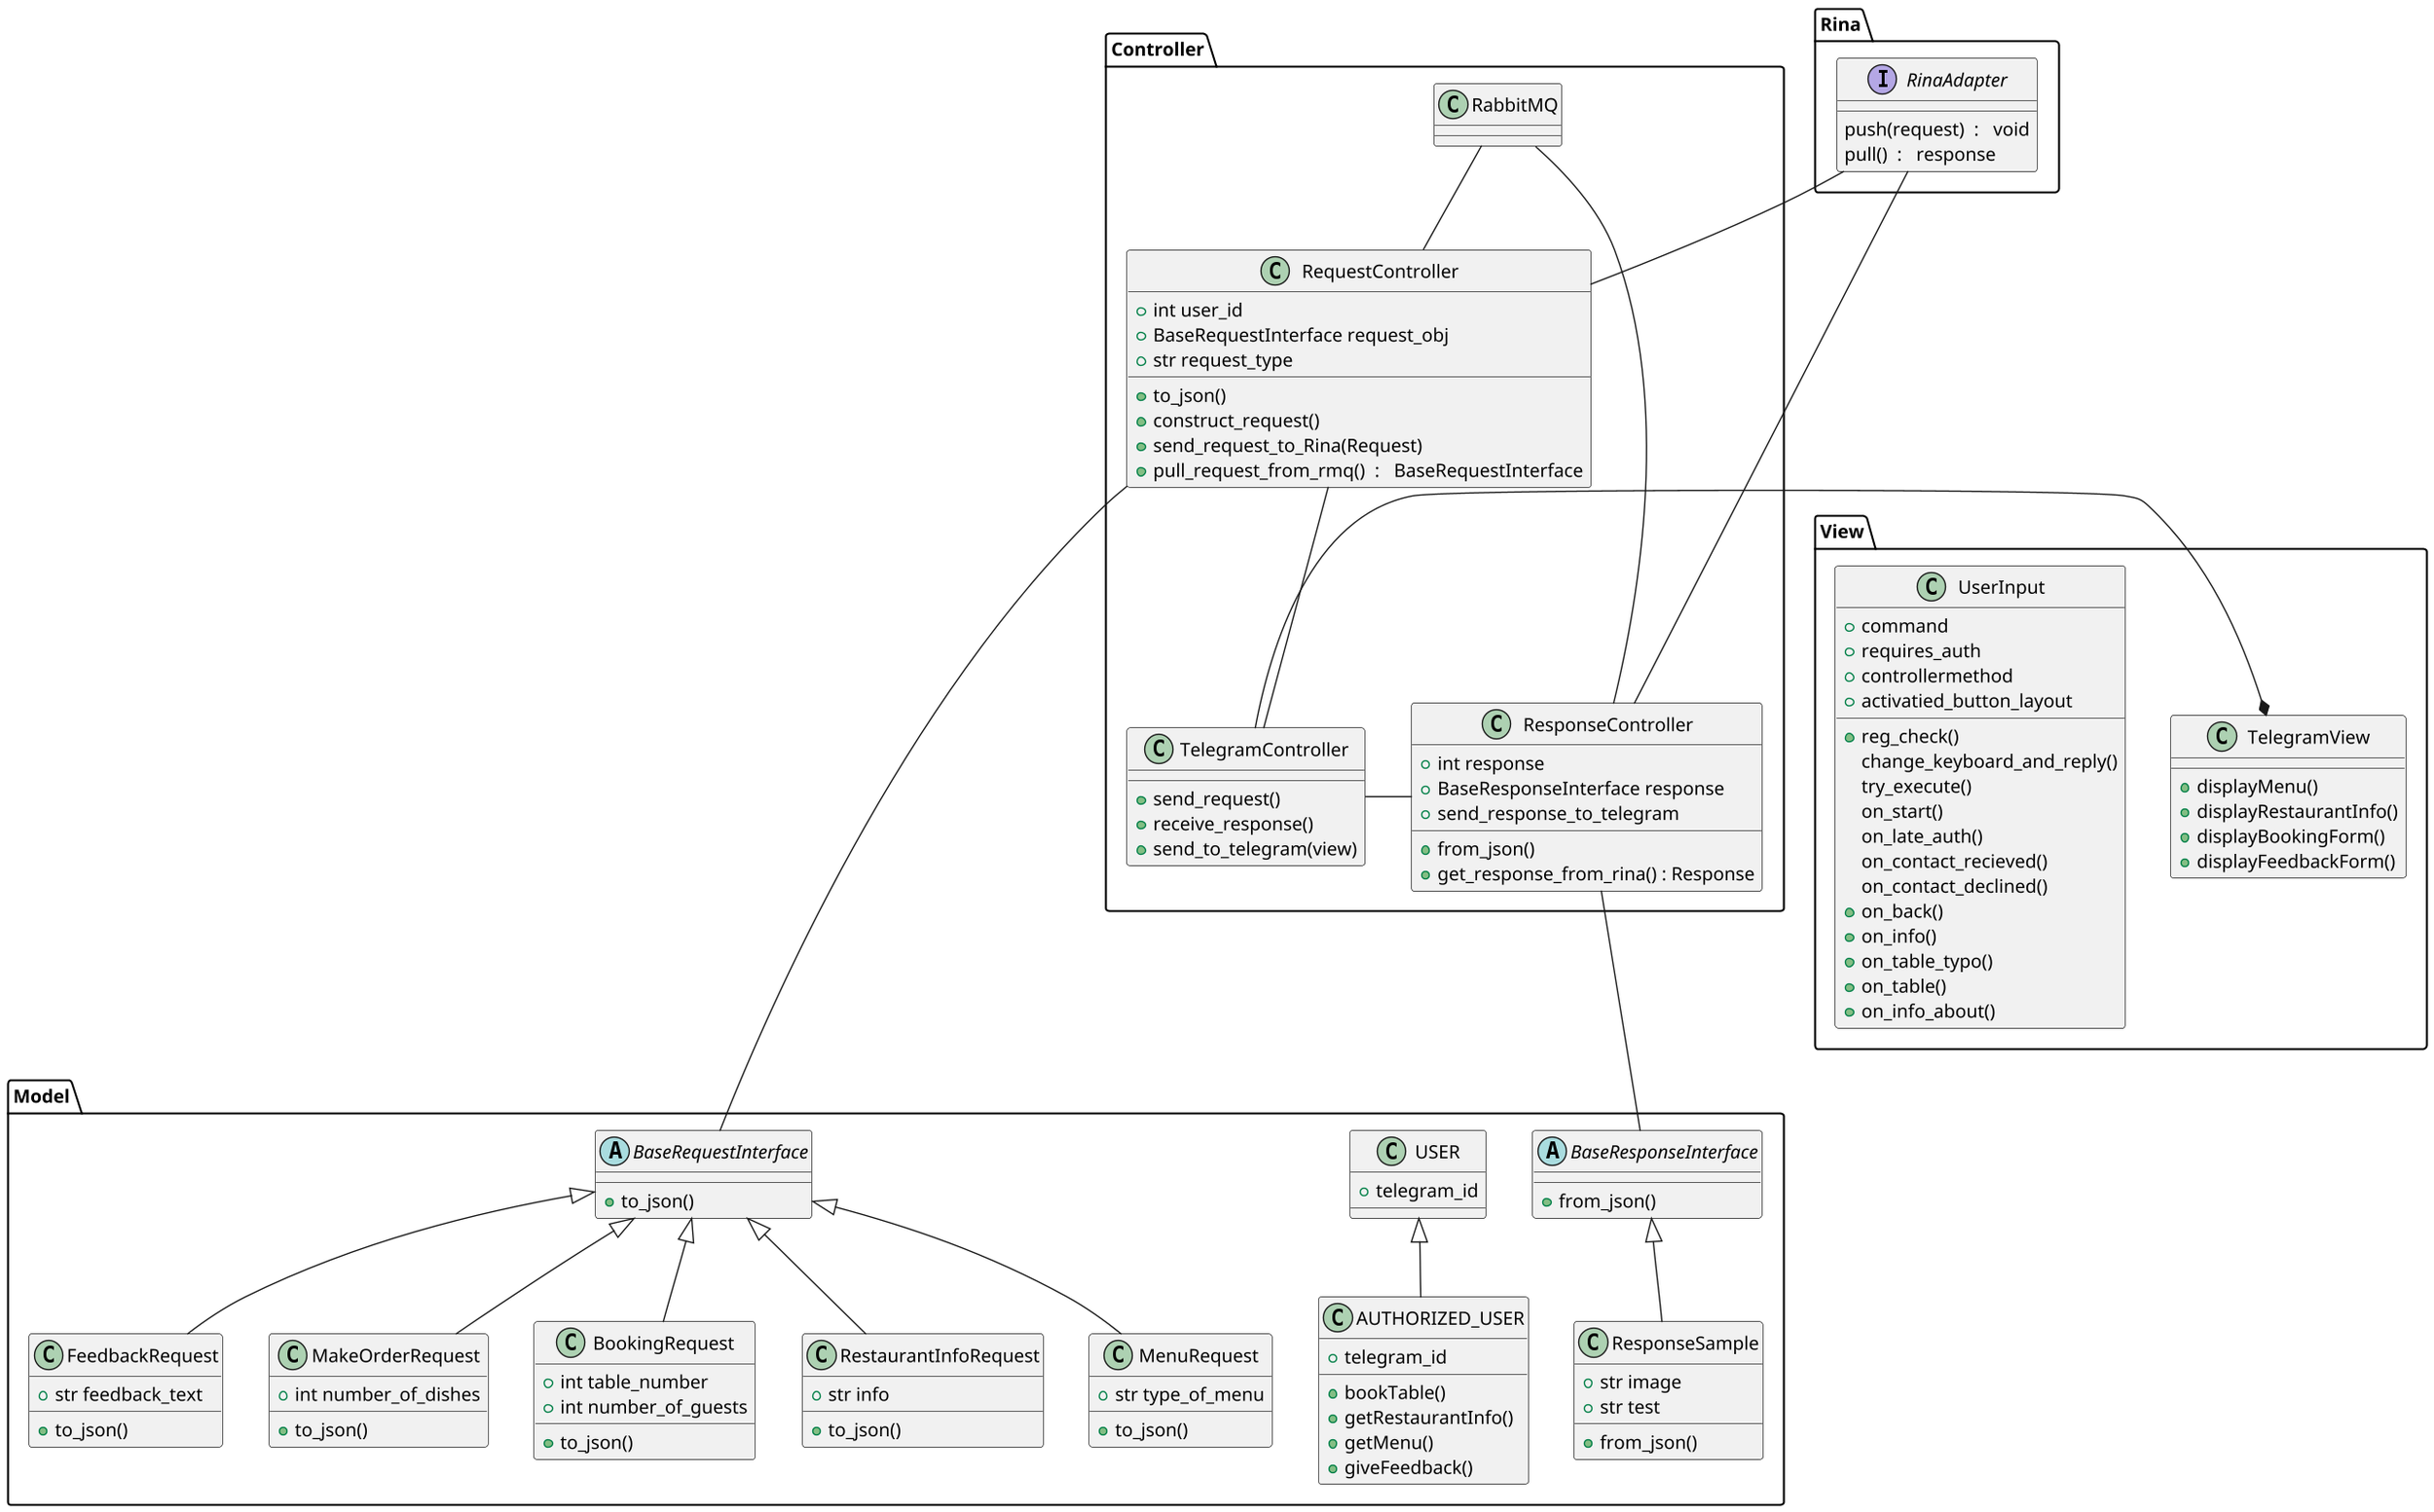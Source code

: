@startuml

scale  2048 width
scale  1600 height
package "Model" {

'class RabbitMQ{
'-Producer
'-Consumer
'}
class USER {
  +telegram_id
}

class AUTHORIZED_USER {
  +telegram_id
  +bookTable()
  +getRestaurantInfo()
  +getMenu()
  +giveFeedback()
}
  abstract class BaseResponseInterface{
+ from_json()
}
class ResponseSample{
+ str image
+ str test
+ from_json()
}

  abstract class BaseRequestInterface {
    + to_json()
  }
class MakeOrderRequest{
+ int number_of_dishes
+ to_json()
}

  class BookingRequest {

+ int table_number
+ int number_of_guests
+ to_json()
  }

  class RestaurantInfoRequest {
+ str info
+ to_json()
  }

  class MenuRequest {
+ str type_of_menu
+ to_json()
  }

  class FeedbackRequest {
+ str feedback_text
+ to_json()
  }


}

package "View" {
class UserInput{
+command
+requires_auth
+controllermethod
+activatied_button_layout
+reg_check()
change_keyboard_and_reply()
try_execute()
on_start()
on_late_auth()
on_contact_recieved()
on_contact_declined()
+on_back()
+on_info()
+on_table_typo()
+on_table()
+on_info_about()

}
  class TelegramView {
    +displayMenu()
    +displayRestaurantInfo()
    +displayBookingForm()
    +displayFeedbackForm()
  }
}

package Rina {
interface RinaAdapter{
push(request)  :   void
pull()  :   response
}

}
package "Controller" {

class RabbitMQ{
}
  class ResponseController{
'  +receive_response_from_rmq()
+ int response
+ BaseResponseInterface response
+ from_json()
  +get_response_from_rina() : Response
  +send_response_to_telegram
  }
  class RequestController{
  + int user_id
+ BaseRequestInterface request_obj
+ str request_type
+ to_json()
+ construct_request()
'  -request:Request
  +send_request_to_Rina(Request)
  +pull_request_from_rmq()  :   BaseRequestInterface
  }
  class TelegramController {

    +send_request()
    +receive_response()
    +send_to_telegram(view)
  }
}
BaseRequestInterface <|-- BookingRequest
BaseRequestInterface <|-- MakeOrderRequest

BaseRequestInterface <|-- RestaurantInfoRequest
BaseRequestInterface <|-- MenuRequest
BaseRequestInterface <|-- FeedbackRequest
BaseResponseInterface <|-- ResponseSample
'TelegramView *--
TelegramController -right-* TelegramView
'ResponseController -> TelegramController
RinaAdapter -- RequestController
RinaAdapter -- ResponseController
ResponseController - TelegramController
RequestController -- TelegramController
ResponseController -- BaseResponseInterface
RequestController - BaseRequestInterface
RabbitMQ -- RequestController
RabbitMQ -- ResponseController
USER <|-- AUTHORIZED_USER
'TelegramController --> Request
'RMQController --> RabbitMQ

@enduml


